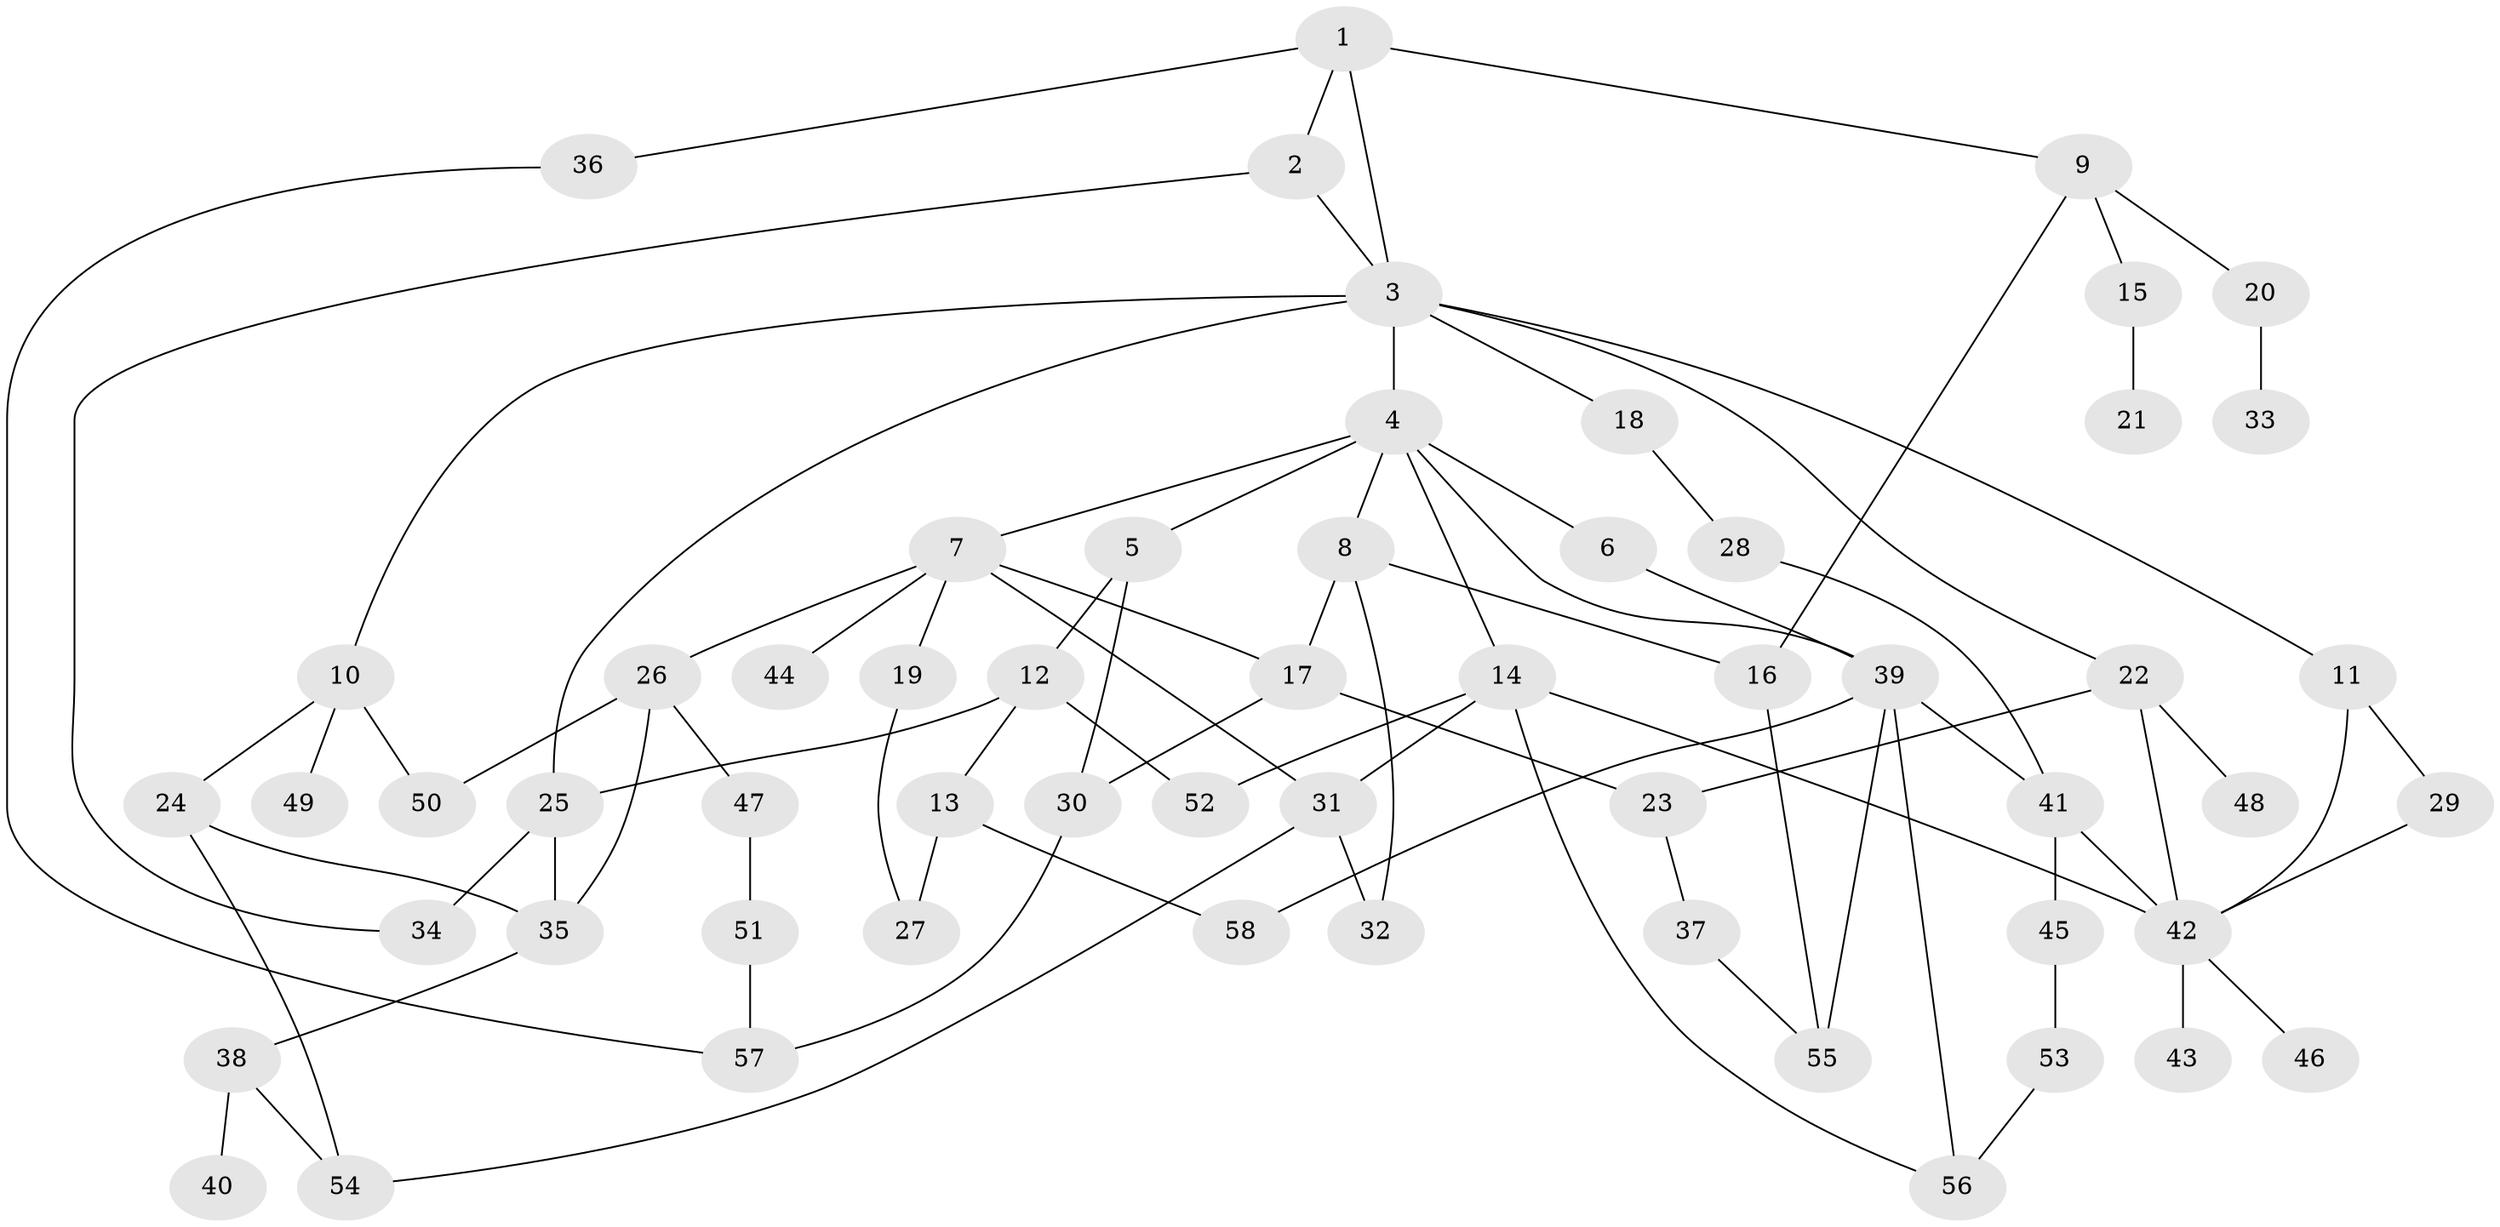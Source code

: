 // Generated by graph-tools (version 1.1) at 2025/01/03/09/25 03:01:02]
// undirected, 58 vertices, 86 edges
graph export_dot {
graph [start="1"]
  node [color=gray90,style=filled];
  1;
  2;
  3;
  4;
  5;
  6;
  7;
  8;
  9;
  10;
  11;
  12;
  13;
  14;
  15;
  16;
  17;
  18;
  19;
  20;
  21;
  22;
  23;
  24;
  25;
  26;
  27;
  28;
  29;
  30;
  31;
  32;
  33;
  34;
  35;
  36;
  37;
  38;
  39;
  40;
  41;
  42;
  43;
  44;
  45;
  46;
  47;
  48;
  49;
  50;
  51;
  52;
  53;
  54;
  55;
  56;
  57;
  58;
  1 -- 2;
  1 -- 3;
  1 -- 9;
  1 -- 36;
  2 -- 34;
  2 -- 3;
  3 -- 4;
  3 -- 10;
  3 -- 11;
  3 -- 18;
  3 -- 22;
  3 -- 25;
  4 -- 5;
  4 -- 6;
  4 -- 7;
  4 -- 8;
  4 -- 14;
  4 -- 39;
  5 -- 12;
  5 -- 30;
  6 -- 39;
  7 -- 17;
  7 -- 19;
  7 -- 26;
  7 -- 44;
  7 -- 31;
  8 -- 16;
  8 -- 32;
  8 -- 17;
  9 -- 15;
  9 -- 20;
  9 -- 16;
  10 -- 24;
  10 -- 49;
  10 -- 50;
  11 -- 29;
  11 -- 42;
  12 -- 13;
  12 -- 25;
  12 -- 52;
  13 -- 27;
  13 -- 58;
  14 -- 31;
  14 -- 42;
  14 -- 56;
  14 -- 52;
  15 -- 21;
  16 -- 55;
  17 -- 23;
  17 -- 30;
  18 -- 28;
  19 -- 27;
  20 -- 33;
  22 -- 48;
  22 -- 42;
  22 -- 23;
  23 -- 37;
  24 -- 35;
  24 -- 54;
  25 -- 35;
  25 -- 34;
  26 -- 47;
  26 -- 50;
  26 -- 35;
  28 -- 41;
  29 -- 42;
  30 -- 57;
  31 -- 32;
  31 -- 54;
  35 -- 38;
  36 -- 57;
  37 -- 55;
  38 -- 40;
  38 -- 54;
  39 -- 41;
  39 -- 55;
  39 -- 56;
  39 -- 58;
  41 -- 45;
  41 -- 42;
  42 -- 43;
  42 -- 46;
  45 -- 53;
  47 -- 51;
  51 -- 57;
  53 -- 56;
}
